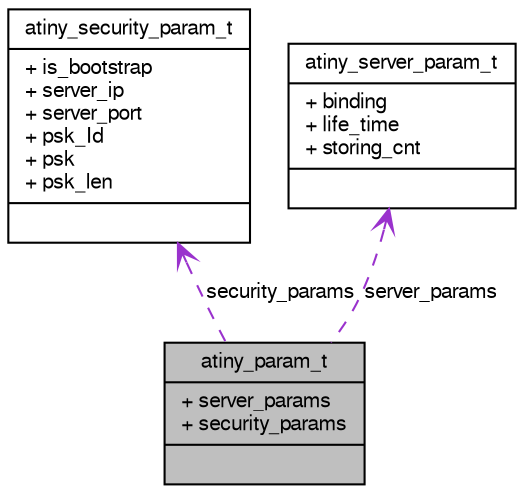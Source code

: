 digraph G
{
  bgcolor="transparent";
  edge [fontname="FreeSans",fontsize="10",labelfontname="FreeSans",labelfontsize="10"];
  node [fontname="FreeSans",fontsize="10",shape=record];
  Node1 [label="{atiny_param_t\n|+ server_params\l+ security_params\l|}",height=0.2,width=0.4,color="black", fillcolor="grey75", style="filled" fontcolor="black"];
  Node2 -> Node1 [dir=back,color="darkorchid3",fontsize="10",style="dashed",label="security_params",arrowtail="open",fontname="FreeSans"];
  Node2 [label="{atiny_security_param_t\n|+ is_bootstrap\l+ server_ip\l+ server_port\l+ psk_Id\l+ psk\l+ psk_len\l|}",height=0.2,width=0.4,color="black",URL="$a00008.html"];
  Node3 -> Node1 [dir=back,color="darkorchid3",fontsize="10",style="dashed",label="server_params",arrowtail="open",fontname="FreeSans"];
  Node3 [label="{atiny_server_param_t\n|+ binding\l+ life_time\l+ storing_cnt\l|}",height=0.2,width=0.4,color="black",URL="$a00009.html"];
}
